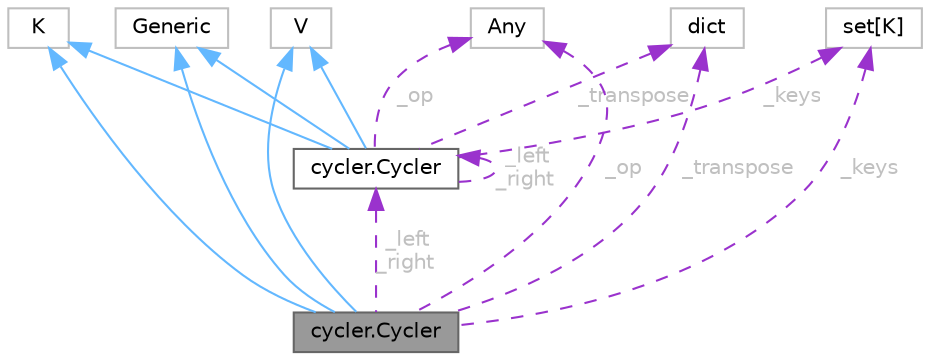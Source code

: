 digraph "cycler.Cycler"
{
 // LATEX_PDF_SIZE
  bgcolor="transparent";
  edge [fontname=Helvetica,fontsize=10,labelfontname=Helvetica,labelfontsize=10];
  node [fontname=Helvetica,fontsize=10,shape=box,height=0.2,width=0.4];
  Node1 [id="Node000001",label="cycler.Cycler",height=0.2,width=0.4,color="gray40", fillcolor="grey60", style="filled", fontcolor="black",tooltip=" "];
  Node2 -> Node1 [id="edge15_Node000001_Node000002",dir="back",color="steelblue1",style="solid",tooltip=" "];
  Node2 [id="Node000002",label="Generic",height=0.2,width=0.4,color="grey75", fillcolor="white", style="filled",URL="$d7/d8b/classGeneric.html",tooltip=" "];
  Node3 -> Node1 [id="edge16_Node000001_Node000003",dir="back",color="steelblue1",style="solid",tooltip=" "];
  Node3 [id="Node000003",label="K",height=0.2,width=0.4,color="grey75", fillcolor="white", style="filled",URL="$df/d13/classK.html",tooltip=" "];
  Node4 -> Node1 [id="edge17_Node000001_Node000004",dir="back",color="steelblue1",style="solid",tooltip=" "];
  Node4 [id="Node000004",label="V",height=0.2,width=0.4,color="grey75", fillcolor="white", style="filled",URL="$d7/d59/classV.html",tooltip=" "];
  Node5 -> Node1 [id="edge18_Node000001_Node000005",dir="back",color="darkorchid3",style="dashed",tooltip=" ",label=" _transpose",fontcolor="grey" ];
  Node5 [id="Node000005",label="dict",height=0.2,width=0.4,color="grey75", fillcolor="white", style="filled",tooltip=" "];
  Node6 -> Node1 [id="edge19_Node000001_Node000006",dir="back",color="darkorchid3",style="dashed",tooltip=" ",label=" _left\n_right",fontcolor="grey" ];
  Node6 [id="Node000006",label="cycler.Cycler",height=0.2,width=0.4,color="gray40", fillcolor="white", style="filled",URL="$de/d75/classcycler_1_1Cycler.html",tooltip=" "];
  Node2 -> Node6 [id="edge20_Node000006_Node000002",dir="back",color="steelblue1",style="solid",tooltip=" "];
  Node3 -> Node6 [id="edge21_Node000006_Node000003",dir="back",color="steelblue1",style="solid",tooltip=" "];
  Node4 -> Node6 [id="edge22_Node000006_Node000004",dir="back",color="steelblue1",style="solid",tooltip=" "];
  Node5 -> Node6 [id="edge23_Node000006_Node000005",dir="back",color="darkorchid3",style="dashed",tooltip=" ",label=" _transpose",fontcolor="grey" ];
  Node6 -> Node6 [id="edge24_Node000006_Node000006",dir="back",color="darkorchid3",style="dashed",tooltip=" ",label=" _left\n_right",fontcolor="grey" ];
  Node7 -> Node6 [id="edge25_Node000006_Node000007",dir="back",color="darkorchid3",style="dashed",tooltip=" ",label=" _keys",fontcolor="grey" ];
  Node7 [id="Node000007",label="set[K]",height=0.2,width=0.4,color="grey75", fillcolor="white", style="filled",tooltip=" "];
  Node8 -> Node6 [id="edge26_Node000006_Node000008",dir="back",color="darkorchid3",style="dashed",tooltip=" ",label=" _op",fontcolor="grey" ];
  Node8 [id="Node000008",label="Any",height=0.2,width=0.4,color="grey75", fillcolor="white", style="filled",tooltip=" "];
  Node7 -> Node1 [id="edge27_Node000001_Node000007",dir="back",color="darkorchid3",style="dashed",tooltip=" ",label=" _keys",fontcolor="grey" ];
  Node8 -> Node1 [id="edge28_Node000001_Node000008",dir="back",color="darkorchid3",style="dashed",tooltip=" ",label=" _op",fontcolor="grey" ];
}

